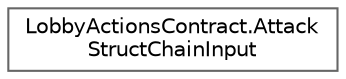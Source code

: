 digraph "Graphical Class Hierarchy"
{
 // LATEX_PDF_SIZE
  bgcolor="transparent";
  edge [fontname=Helvetica,fontsize=10,labelfontname=Helvetica,labelfontsize=10];
  node [fontname=Helvetica,fontsize=10,shape=box,height=0.2,width=0.4];
  rankdir="LR";
  Node0 [id="Node000000",label="LobbyActionsContract.Attack\lStructChainInput",height=0.2,width=0.4,color="grey40", fillcolor="white", style="filled",URL="$struct_lobby_actions_contract_1_1_attack_struct_chain_input.html",tooltip=" "];
}

